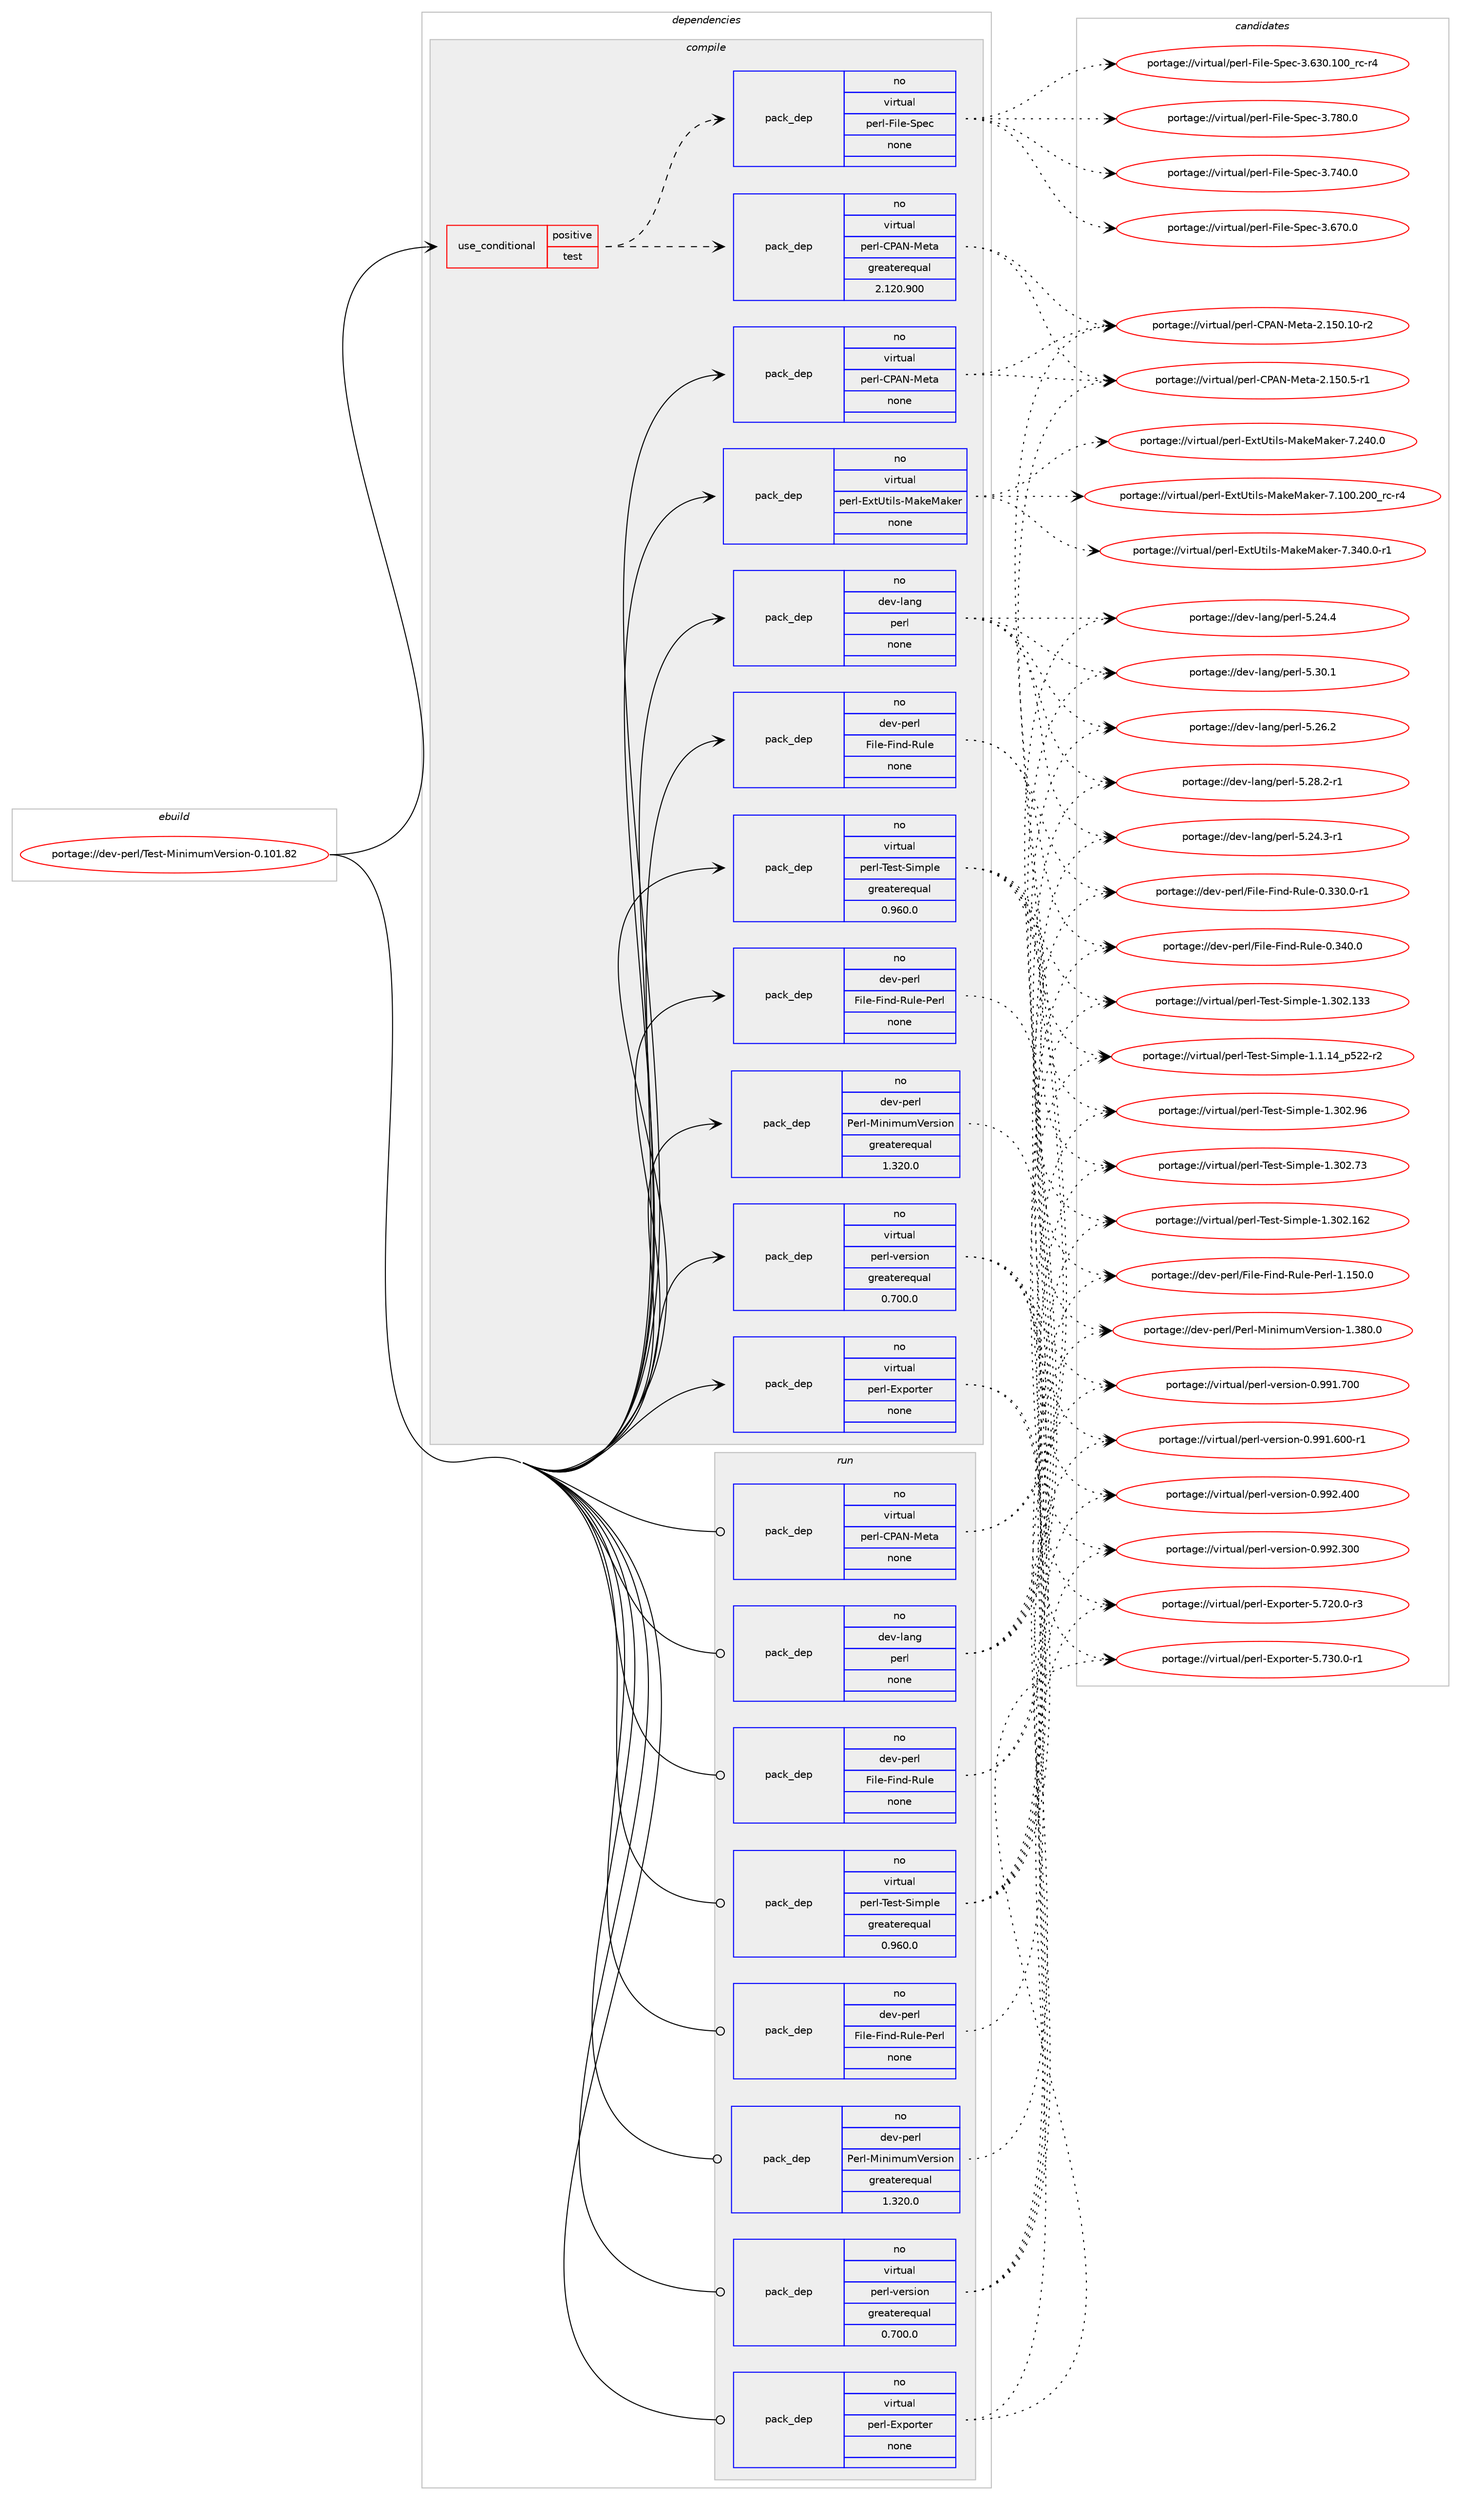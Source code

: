 digraph prolog {

# *************
# Graph options
# *************

newrank=true;
concentrate=true;
compound=true;
graph [rankdir=LR,fontname=Helvetica,fontsize=10,ranksep=1.5];#, ranksep=2.5, nodesep=0.2];
edge  [arrowhead=vee];
node  [fontname=Helvetica,fontsize=10];

# **********
# The ebuild
# **********

subgraph cluster_leftcol {
color=gray;
rank=same;
label=<<i>ebuild</i>>;
id [label="portage://dev-perl/Test-MinimumVersion-0.101.82", color=red, width=4, href="../dev-perl/Test-MinimumVersion-0.101.82.svg"];
}

# ****************
# The dependencies
# ****************

subgraph cluster_midcol {
color=gray;
label=<<i>dependencies</i>>;
subgraph cluster_compile {
fillcolor="#eeeeee";
style=filled;
label=<<i>compile</i>>;
subgraph cond121385 {
dependency481597 [label=<<TABLE BORDER="0" CELLBORDER="1" CELLSPACING="0" CELLPADDING="4"><TR><TD ROWSPAN="3" CELLPADDING="10">use_conditional</TD></TR><TR><TD>positive</TD></TR><TR><TD>test</TD></TR></TABLE>>, shape=none, color=red];
subgraph pack355152 {
dependency481598 [label=<<TABLE BORDER="0" CELLBORDER="1" CELLSPACING="0" CELLPADDING="4" WIDTH="220"><TR><TD ROWSPAN="6" CELLPADDING="30">pack_dep</TD></TR><TR><TD WIDTH="110">no</TD></TR><TR><TD>virtual</TD></TR><TR><TD>perl-CPAN-Meta</TD></TR><TR><TD>greaterequal</TD></TR><TR><TD>2.120.900</TD></TR></TABLE>>, shape=none, color=blue];
}
dependency481597:e -> dependency481598:w [weight=20,style="dashed",arrowhead="vee"];
subgraph pack355153 {
dependency481599 [label=<<TABLE BORDER="0" CELLBORDER="1" CELLSPACING="0" CELLPADDING="4" WIDTH="220"><TR><TD ROWSPAN="6" CELLPADDING="30">pack_dep</TD></TR><TR><TD WIDTH="110">no</TD></TR><TR><TD>virtual</TD></TR><TR><TD>perl-File-Spec</TD></TR><TR><TD>none</TD></TR><TR><TD></TD></TR></TABLE>>, shape=none, color=blue];
}
dependency481597:e -> dependency481599:w [weight=20,style="dashed",arrowhead="vee"];
}
id:e -> dependency481597:w [weight=20,style="solid",arrowhead="vee"];
subgraph pack355154 {
dependency481600 [label=<<TABLE BORDER="0" CELLBORDER="1" CELLSPACING="0" CELLPADDING="4" WIDTH="220"><TR><TD ROWSPAN="6" CELLPADDING="30">pack_dep</TD></TR><TR><TD WIDTH="110">no</TD></TR><TR><TD>dev-lang</TD></TR><TR><TD>perl</TD></TR><TR><TD>none</TD></TR><TR><TD></TD></TR></TABLE>>, shape=none, color=blue];
}
id:e -> dependency481600:w [weight=20,style="solid",arrowhead="vee"];
subgraph pack355155 {
dependency481601 [label=<<TABLE BORDER="0" CELLBORDER="1" CELLSPACING="0" CELLPADDING="4" WIDTH="220"><TR><TD ROWSPAN="6" CELLPADDING="30">pack_dep</TD></TR><TR><TD WIDTH="110">no</TD></TR><TR><TD>dev-perl</TD></TR><TR><TD>File-Find-Rule</TD></TR><TR><TD>none</TD></TR><TR><TD></TD></TR></TABLE>>, shape=none, color=blue];
}
id:e -> dependency481601:w [weight=20,style="solid",arrowhead="vee"];
subgraph pack355156 {
dependency481602 [label=<<TABLE BORDER="0" CELLBORDER="1" CELLSPACING="0" CELLPADDING="4" WIDTH="220"><TR><TD ROWSPAN="6" CELLPADDING="30">pack_dep</TD></TR><TR><TD WIDTH="110">no</TD></TR><TR><TD>dev-perl</TD></TR><TR><TD>File-Find-Rule-Perl</TD></TR><TR><TD>none</TD></TR><TR><TD></TD></TR></TABLE>>, shape=none, color=blue];
}
id:e -> dependency481602:w [weight=20,style="solid",arrowhead="vee"];
subgraph pack355157 {
dependency481603 [label=<<TABLE BORDER="0" CELLBORDER="1" CELLSPACING="0" CELLPADDING="4" WIDTH="220"><TR><TD ROWSPAN="6" CELLPADDING="30">pack_dep</TD></TR><TR><TD WIDTH="110">no</TD></TR><TR><TD>dev-perl</TD></TR><TR><TD>Perl-MinimumVersion</TD></TR><TR><TD>greaterequal</TD></TR><TR><TD>1.320.0</TD></TR></TABLE>>, shape=none, color=blue];
}
id:e -> dependency481603:w [weight=20,style="solid",arrowhead="vee"];
subgraph pack355158 {
dependency481604 [label=<<TABLE BORDER="0" CELLBORDER="1" CELLSPACING="0" CELLPADDING="4" WIDTH="220"><TR><TD ROWSPAN="6" CELLPADDING="30">pack_dep</TD></TR><TR><TD WIDTH="110">no</TD></TR><TR><TD>virtual</TD></TR><TR><TD>perl-CPAN-Meta</TD></TR><TR><TD>none</TD></TR><TR><TD></TD></TR></TABLE>>, shape=none, color=blue];
}
id:e -> dependency481604:w [weight=20,style="solid",arrowhead="vee"];
subgraph pack355159 {
dependency481605 [label=<<TABLE BORDER="0" CELLBORDER="1" CELLSPACING="0" CELLPADDING="4" WIDTH="220"><TR><TD ROWSPAN="6" CELLPADDING="30">pack_dep</TD></TR><TR><TD WIDTH="110">no</TD></TR><TR><TD>virtual</TD></TR><TR><TD>perl-Exporter</TD></TR><TR><TD>none</TD></TR><TR><TD></TD></TR></TABLE>>, shape=none, color=blue];
}
id:e -> dependency481605:w [weight=20,style="solid",arrowhead="vee"];
subgraph pack355160 {
dependency481606 [label=<<TABLE BORDER="0" CELLBORDER="1" CELLSPACING="0" CELLPADDING="4" WIDTH="220"><TR><TD ROWSPAN="6" CELLPADDING="30">pack_dep</TD></TR><TR><TD WIDTH="110">no</TD></TR><TR><TD>virtual</TD></TR><TR><TD>perl-ExtUtils-MakeMaker</TD></TR><TR><TD>none</TD></TR><TR><TD></TD></TR></TABLE>>, shape=none, color=blue];
}
id:e -> dependency481606:w [weight=20,style="solid",arrowhead="vee"];
subgraph pack355161 {
dependency481607 [label=<<TABLE BORDER="0" CELLBORDER="1" CELLSPACING="0" CELLPADDING="4" WIDTH="220"><TR><TD ROWSPAN="6" CELLPADDING="30">pack_dep</TD></TR><TR><TD WIDTH="110">no</TD></TR><TR><TD>virtual</TD></TR><TR><TD>perl-Test-Simple</TD></TR><TR><TD>greaterequal</TD></TR><TR><TD>0.960.0</TD></TR></TABLE>>, shape=none, color=blue];
}
id:e -> dependency481607:w [weight=20,style="solid",arrowhead="vee"];
subgraph pack355162 {
dependency481608 [label=<<TABLE BORDER="0" CELLBORDER="1" CELLSPACING="0" CELLPADDING="4" WIDTH="220"><TR><TD ROWSPAN="6" CELLPADDING="30">pack_dep</TD></TR><TR><TD WIDTH="110">no</TD></TR><TR><TD>virtual</TD></TR><TR><TD>perl-version</TD></TR><TR><TD>greaterequal</TD></TR><TR><TD>0.700.0</TD></TR></TABLE>>, shape=none, color=blue];
}
id:e -> dependency481608:w [weight=20,style="solid",arrowhead="vee"];
}
subgraph cluster_compileandrun {
fillcolor="#eeeeee";
style=filled;
label=<<i>compile and run</i>>;
}
subgraph cluster_run {
fillcolor="#eeeeee";
style=filled;
label=<<i>run</i>>;
subgraph pack355163 {
dependency481609 [label=<<TABLE BORDER="0" CELLBORDER="1" CELLSPACING="0" CELLPADDING="4" WIDTH="220"><TR><TD ROWSPAN="6" CELLPADDING="30">pack_dep</TD></TR><TR><TD WIDTH="110">no</TD></TR><TR><TD>dev-lang</TD></TR><TR><TD>perl</TD></TR><TR><TD>none</TD></TR><TR><TD></TD></TR></TABLE>>, shape=none, color=blue];
}
id:e -> dependency481609:w [weight=20,style="solid",arrowhead="odot"];
subgraph pack355164 {
dependency481610 [label=<<TABLE BORDER="0" CELLBORDER="1" CELLSPACING="0" CELLPADDING="4" WIDTH="220"><TR><TD ROWSPAN="6" CELLPADDING="30">pack_dep</TD></TR><TR><TD WIDTH="110">no</TD></TR><TR><TD>dev-perl</TD></TR><TR><TD>File-Find-Rule</TD></TR><TR><TD>none</TD></TR><TR><TD></TD></TR></TABLE>>, shape=none, color=blue];
}
id:e -> dependency481610:w [weight=20,style="solid",arrowhead="odot"];
subgraph pack355165 {
dependency481611 [label=<<TABLE BORDER="0" CELLBORDER="1" CELLSPACING="0" CELLPADDING="4" WIDTH="220"><TR><TD ROWSPAN="6" CELLPADDING="30">pack_dep</TD></TR><TR><TD WIDTH="110">no</TD></TR><TR><TD>dev-perl</TD></TR><TR><TD>File-Find-Rule-Perl</TD></TR><TR><TD>none</TD></TR><TR><TD></TD></TR></TABLE>>, shape=none, color=blue];
}
id:e -> dependency481611:w [weight=20,style="solid",arrowhead="odot"];
subgraph pack355166 {
dependency481612 [label=<<TABLE BORDER="0" CELLBORDER="1" CELLSPACING="0" CELLPADDING="4" WIDTH="220"><TR><TD ROWSPAN="6" CELLPADDING="30">pack_dep</TD></TR><TR><TD WIDTH="110">no</TD></TR><TR><TD>dev-perl</TD></TR><TR><TD>Perl-MinimumVersion</TD></TR><TR><TD>greaterequal</TD></TR><TR><TD>1.320.0</TD></TR></TABLE>>, shape=none, color=blue];
}
id:e -> dependency481612:w [weight=20,style="solid",arrowhead="odot"];
subgraph pack355167 {
dependency481613 [label=<<TABLE BORDER="0" CELLBORDER="1" CELLSPACING="0" CELLPADDING="4" WIDTH="220"><TR><TD ROWSPAN="6" CELLPADDING="30">pack_dep</TD></TR><TR><TD WIDTH="110">no</TD></TR><TR><TD>virtual</TD></TR><TR><TD>perl-CPAN-Meta</TD></TR><TR><TD>none</TD></TR><TR><TD></TD></TR></TABLE>>, shape=none, color=blue];
}
id:e -> dependency481613:w [weight=20,style="solid",arrowhead="odot"];
subgraph pack355168 {
dependency481614 [label=<<TABLE BORDER="0" CELLBORDER="1" CELLSPACING="0" CELLPADDING="4" WIDTH="220"><TR><TD ROWSPAN="6" CELLPADDING="30">pack_dep</TD></TR><TR><TD WIDTH="110">no</TD></TR><TR><TD>virtual</TD></TR><TR><TD>perl-Exporter</TD></TR><TR><TD>none</TD></TR><TR><TD></TD></TR></TABLE>>, shape=none, color=blue];
}
id:e -> dependency481614:w [weight=20,style="solid",arrowhead="odot"];
subgraph pack355169 {
dependency481615 [label=<<TABLE BORDER="0" CELLBORDER="1" CELLSPACING="0" CELLPADDING="4" WIDTH="220"><TR><TD ROWSPAN="6" CELLPADDING="30">pack_dep</TD></TR><TR><TD WIDTH="110">no</TD></TR><TR><TD>virtual</TD></TR><TR><TD>perl-Test-Simple</TD></TR><TR><TD>greaterequal</TD></TR><TR><TD>0.960.0</TD></TR></TABLE>>, shape=none, color=blue];
}
id:e -> dependency481615:w [weight=20,style="solid",arrowhead="odot"];
subgraph pack355170 {
dependency481616 [label=<<TABLE BORDER="0" CELLBORDER="1" CELLSPACING="0" CELLPADDING="4" WIDTH="220"><TR><TD ROWSPAN="6" CELLPADDING="30">pack_dep</TD></TR><TR><TD WIDTH="110">no</TD></TR><TR><TD>virtual</TD></TR><TR><TD>perl-version</TD></TR><TR><TD>greaterequal</TD></TR><TR><TD>0.700.0</TD></TR></TABLE>>, shape=none, color=blue];
}
id:e -> dependency481616:w [weight=20,style="solid",arrowhead="odot"];
}
}

# **************
# The candidates
# **************

subgraph cluster_choices {
rank=same;
color=gray;
label=<<i>candidates</i>>;

subgraph choice355152 {
color=black;
nodesep=1;
choice1181051141161179710847112101114108456780657845771011169745504649534846534511449 [label="portage://virtual/perl-CPAN-Meta-2.150.5-r1", color=red, width=4,href="../virtual/perl-CPAN-Meta-2.150.5-r1.svg"];
choice118105114116117971084711210111410845678065784577101116974550464953484649484511450 [label="portage://virtual/perl-CPAN-Meta-2.150.10-r2", color=red, width=4,href="../virtual/perl-CPAN-Meta-2.150.10-r2.svg"];
dependency481598:e -> choice1181051141161179710847112101114108456780657845771011169745504649534846534511449:w [style=dotted,weight="100"];
dependency481598:e -> choice118105114116117971084711210111410845678065784577101116974550464953484649484511450:w [style=dotted,weight="100"];
}
subgraph choice355153 {
color=black;
nodesep=1;
choice118105114116117971084711210111410845701051081014583112101994551465556484648 [label="portage://virtual/perl-File-Spec-3.780.0", color=red, width=4,href="../virtual/perl-File-Spec-3.780.0.svg"];
choice118105114116117971084711210111410845701051081014583112101994551465552484648 [label="portage://virtual/perl-File-Spec-3.740.0", color=red, width=4,href="../virtual/perl-File-Spec-3.740.0.svg"];
choice118105114116117971084711210111410845701051081014583112101994551465455484648 [label="portage://virtual/perl-File-Spec-3.670.0", color=red, width=4,href="../virtual/perl-File-Spec-3.670.0.svg"];
choice118105114116117971084711210111410845701051081014583112101994551465451484649484895114994511452 [label="portage://virtual/perl-File-Spec-3.630.100_rc-r4", color=red, width=4,href="../virtual/perl-File-Spec-3.630.100_rc-r4.svg"];
dependency481599:e -> choice118105114116117971084711210111410845701051081014583112101994551465556484648:w [style=dotted,weight="100"];
dependency481599:e -> choice118105114116117971084711210111410845701051081014583112101994551465552484648:w [style=dotted,weight="100"];
dependency481599:e -> choice118105114116117971084711210111410845701051081014583112101994551465455484648:w [style=dotted,weight="100"];
dependency481599:e -> choice118105114116117971084711210111410845701051081014583112101994551465451484649484895114994511452:w [style=dotted,weight="100"];
}
subgraph choice355154 {
color=black;
nodesep=1;
choice10010111845108971101034711210111410845534651484649 [label="portage://dev-lang/perl-5.30.1", color=red, width=4,href="../dev-lang/perl-5.30.1.svg"];
choice100101118451089711010347112101114108455346505646504511449 [label="portage://dev-lang/perl-5.28.2-r1", color=red, width=4,href="../dev-lang/perl-5.28.2-r1.svg"];
choice10010111845108971101034711210111410845534650544650 [label="portage://dev-lang/perl-5.26.2", color=red, width=4,href="../dev-lang/perl-5.26.2.svg"];
choice10010111845108971101034711210111410845534650524652 [label="portage://dev-lang/perl-5.24.4", color=red, width=4,href="../dev-lang/perl-5.24.4.svg"];
choice100101118451089711010347112101114108455346505246514511449 [label="portage://dev-lang/perl-5.24.3-r1", color=red, width=4,href="../dev-lang/perl-5.24.3-r1.svg"];
dependency481600:e -> choice10010111845108971101034711210111410845534651484649:w [style=dotted,weight="100"];
dependency481600:e -> choice100101118451089711010347112101114108455346505646504511449:w [style=dotted,weight="100"];
dependency481600:e -> choice10010111845108971101034711210111410845534650544650:w [style=dotted,weight="100"];
dependency481600:e -> choice10010111845108971101034711210111410845534650524652:w [style=dotted,weight="100"];
dependency481600:e -> choice100101118451089711010347112101114108455346505246514511449:w [style=dotted,weight="100"];
}
subgraph choice355155 {
color=black;
nodesep=1;
choice100101118451121011141084770105108101457010511010045821171081014548465152484648 [label="portage://dev-perl/File-Find-Rule-0.340.0", color=red, width=4,href="../dev-perl/File-Find-Rule-0.340.0.svg"];
choice1001011184511210111410847701051081014570105110100458211710810145484651514846484511449 [label="portage://dev-perl/File-Find-Rule-0.330.0-r1", color=red, width=4,href="../dev-perl/File-Find-Rule-0.330.0-r1.svg"];
dependency481601:e -> choice100101118451121011141084770105108101457010511010045821171081014548465152484648:w [style=dotted,weight="100"];
dependency481601:e -> choice1001011184511210111410847701051081014570105110100458211710810145484651514846484511449:w [style=dotted,weight="100"];
}
subgraph choice355156 {
color=black;
nodesep=1;
choice1001011184511210111410847701051081014570105110100458211710810145801011141084549464953484648 [label="portage://dev-perl/File-Find-Rule-Perl-1.150.0", color=red, width=4,href="../dev-perl/File-Find-Rule-Perl-1.150.0.svg"];
dependency481602:e -> choice1001011184511210111410847701051081014570105110100458211710810145801011141084549464953484648:w [style=dotted,weight="100"];
}
subgraph choice355157 {
color=black;
nodesep=1;
choice1001011184511210111410847801011141084577105110105109117109861011141151051111104549465156484648 [label="portage://dev-perl/Perl-MinimumVersion-1.380.0", color=red, width=4,href="../dev-perl/Perl-MinimumVersion-1.380.0.svg"];
dependency481603:e -> choice1001011184511210111410847801011141084577105110105109117109861011141151051111104549465156484648:w [style=dotted,weight="100"];
}
subgraph choice355158 {
color=black;
nodesep=1;
choice1181051141161179710847112101114108456780657845771011169745504649534846534511449 [label="portage://virtual/perl-CPAN-Meta-2.150.5-r1", color=red, width=4,href="../virtual/perl-CPAN-Meta-2.150.5-r1.svg"];
choice118105114116117971084711210111410845678065784577101116974550464953484649484511450 [label="portage://virtual/perl-CPAN-Meta-2.150.10-r2", color=red, width=4,href="../virtual/perl-CPAN-Meta-2.150.10-r2.svg"];
dependency481604:e -> choice1181051141161179710847112101114108456780657845771011169745504649534846534511449:w [style=dotted,weight="100"];
dependency481604:e -> choice118105114116117971084711210111410845678065784577101116974550464953484649484511450:w [style=dotted,weight="100"];
}
subgraph choice355159 {
color=black;
nodesep=1;
choice1181051141161179710847112101114108456912011211111411610111445534655514846484511449 [label="portage://virtual/perl-Exporter-5.730.0-r1", color=red, width=4,href="../virtual/perl-Exporter-5.730.0-r1.svg"];
choice1181051141161179710847112101114108456912011211111411610111445534655504846484511451 [label="portage://virtual/perl-Exporter-5.720.0-r3", color=red, width=4,href="../virtual/perl-Exporter-5.720.0-r3.svg"];
dependency481605:e -> choice1181051141161179710847112101114108456912011211111411610111445534655514846484511449:w [style=dotted,weight="100"];
dependency481605:e -> choice1181051141161179710847112101114108456912011211111411610111445534655504846484511451:w [style=dotted,weight="100"];
}
subgraph choice355160 {
color=black;
nodesep=1;
choice1181051141161179710847112101114108456912011685116105108115457797107101779710710111445554651524846484511449 [label="portage://virtual/perl-ExtUtils-MakeMaker-7.340.0-r1", color=red, width=4,href="../virtual/perl-ExtUtils-MakeMaker-7.340.0-r1.svg"];
choice118105114116117971084711210111410845691201168511610510811545779710710177971071011144555465052484648 [label="portage://virtual/perl-ExtUtils-MakeMaker-7.240.0", color=red, width=4,href="../virtual/perl-ExtUtils-MakeMaker-7.240.0.svg"];
choice118105114116117971084711210111410845691201168511610510811545779710710177971071011144555464948484650484895114994511452 [label="portage://virtual/perl-ExtUtils-MakeMaker-7.100.200_rc-r4", color=red, width=4,href="../virtual/perl-ExtUtils-MakeMaker-7.100.200_rc-r4.svg"];
dependency481606:e -> choice1181051141161179710847112101114108456912011685116105108115457797107101779710710111445554651524846484511449:w [style=dotted,weight="100"];
dependency481606:e -> choice118105114116117971084711210111410845691201168511610510811545779710710177971071011144555465052484648:w [style=dotted,weight="100"];
dependency481606:e -> choice118105114116117971084711210111410845691201168511610510811545779710710177971071011144555464948484650484895114994511452:w [style=dotted,weight="100"];
}
subgraph choice355161 {
color=black;
nodesep=1;
choice118105114116117971084711210111410845841011151164583105109112108101454946514850465754 [label="portage://virtual/perl-Test-Simple-1.302.96", color=red, width=4,href="../virtual/perl-Test-Simple-1.302.96.svg"];
choice118105114116117971084711210111410845841011151164583105109112108101454946514850465551 [label="portage://virtual/perl-Test-Simple-1.302.73", color=red, width=4,href="../virtual/perl-Test-Simple-1.302.73.svg"];
choice11810511411611797108471121011141084584101115116458310510911210810145494651485046495450 [label="portage://virtual/perl-Test-Simple-1.302.162", color=red, width=4,href="../virtual/perl-Test-Simple-1.302.162.svg"];
choice11810511411611797108471121011141084584101115116458310510911210810145494651485046495151 [label="portage://virtual/perl-Test-Simple-1.302.133", color=red, width=4,href="../virtual/perl-Test-Simple-1.302.133.svg"];
choice11810511411611797108471121011141084584101115116458310510911210810145494649464952951125350504511450 [label="portage://virtual/perl-Test-Simple-1.1.14_p522-r2", color=red, width=4,href="../virtual/perl-Test-Simple-1.1.14_p522-r2.svg"];
dependency481607:e -> choice118105114116117971084711210111410845841011151164583105109112108101454946514850465754:w [style=dotted,weight="100"];
dependency481607:e -> choice118105114116117971084711210111410845841011151164583105109112108101454946514850465551:w [style=dotted,weight="100"];
dependency481607:e -> choice11810511411611797108471121011141084584101115116458310510911210810145494651485046495450:w [style=dotted,weight="100"];
dependency481607:e -> choice11810511411611797108471121011141084584101115116458310510911210810145494651485046495151:w [style=dotted,weight="100"];
dependency481607:e -> choice11810511411611797108471121011141084584101115116458310510911210810145494649464952951125350504511450:w [style=dotted,weight="100"];
}
subgraph choice355162 {
color=black;
nodesep=1;
choice11810511411611797108471121011141084511810111411510511111045484657575046524848 [label="portage://virtual/perl-version-0.992.400", color=red, width=4,href="../virtual/perl-version-0.992.400.svg"];
choice11810511411611797108471121011141084511810111411510511111045484657575046514848 [label="portage://virtual/perl-version-0.992.300", color=red, width=4,href="../virtual/perl-version-0.992.300.svg"];
choice11810511411611797108471121011141084511810111411510511111045484657574946554848 [label="portage://virtual/perl-version-0.991.700", color=red, width=4,href="../virtual/perl-version-0.991.700.svg"];
choice118105114116117971084711210111410845118101114115105111110454846575749465448484511449 [label="portage://virtual/perl-version-0.991.600-r1", color=red, width=4,href="../virtual/perl-version-0.991.600-r1.svg"];
dependency481608:e -> choice11810511411611797108471121011141084511810111411510511111045484657575046524848:w [style=dotted,weight="100"];
dependency481608:e -> choice11810511411611797108471121011141084511810111411510511111045484657575046514848:w [style=dotted,weight="100"];
dependency481608:e -> choice11810511411611797108471121011141084511810111411510511111045484657574946554848:w [style=dotted,weight="100"];
dependency481608:e -> choice118105114116117971084711210111410845118101114115105111110454846575749465448484511449:w [style=dotted,weight="100"];
}
subgraph choice355163 {
color=black;
nodesep=1;
choice10010111845108971101034711210111410845534651484649 [label="portage://dev-lang/perl-5.30.1", color=red, width=4,href="../dev-lang/perl-5.30.1.svg"];
choice100101118451089711010347112101114108455346505646504511449 [label="portage://dev-lang/perl-5.28.2-r1", color=red, width=4,href="../dev-lang/perl-5.28.2-r1.svg"];
choice10010111845108971101034711210111410845534650544650 [label="portage://dev-lang/perl-5.26.2", color=red, width=4,href="../dev-lang/perl-5.26.2.svg"];
choice10010111845108971101034711210111410845534650524652 [label="portage://dev-lang/perl-5.24.4", color=red, width=4,href="../dev-lang/perl-5.24.4.svg"];
choice100101118451089711010347112101114108455346505246514511449 [label="portage://dev-lang/perl-5.24.3-r1", color=red, width=4,href="../dev-lang/perl-5.24.3-r1.svg"];
dependency481609:e -> choice10010111845108971101034711210111410845534651484649:w [style=dotted,weight="100"];
dependency481609:e -> choice100101118451089711010347112101114108455346505646504511449:w [style=dotted,weight="100"];
dependency481609:e -> choice10010111845108971101034711210111410845534650544650:w [style=dotted,weight="100"];
dependency481609:e -> choice10010111845108971101034711210111410845534650524652:w [style=dotted,weight="100"];
dependency481609:e -> choice100101118451089711010347112101114108455346505246514511449:w [style=dotted,weight="100"];
}
subgraph choice355164 {
color=black;
nodesep=1;
choice100101118451121011141084770105108101457010511010045821171081014548465152484648 [label="portage://dev-perl/File-Find-Rule-0.340.0", color=red, width=4,href="../dev-perl/File-Find-Rule-0.340.0.svg"];
choice1001011184511210111410847701051081014570105110100458211710810145484651514846484511449 [label="portage://dev-perl/File-Find-Rule-0.330.0-r1", color=red, width=4,href="../dev-perl/File-Find-Rule-0.330.0-r1.svg"];
dependency481610:e -> choice100101118451121011141084770105108101457010511010045821171081014548465152484648:w [style=dotted,weight="100"];
dependency481610:e -> choice1001011184511210111410847701051081014570105110100458211710810145484651514846484511449:w [style=dotted,weight="100"];
}
subgraph choice355165 {
color=black;
nodesep=1;
choice1001011184511210111410847701051081014570105110100458211710810145801011141084549464953484648 [label="portage://dev-perl/File-Find-Rule-Perl-1.150.0", color=red, width=4,href="../dev-perl/File-Find-Rule-Perl-1.150.0.svg"];
dependency481611:e -> choice1001011184511210111410847701051081014570105110100458211710810145801011141084549464953484648:w [style=dotted,weight="100"];
}
subgraph choice355166 {
color=black;
nodesep=1;
choice1001011184511210111410847801011141084577105110105109117109861011141151051111104549465156484648 [label="portage://dev-perl/Perl-MinimumVersion-1.380.0", color=red, width=4,href="../dev-perl/Perl-MinimumVersion-1.380.0.svg"];
dependency481612:e -> choice1001011184511210111410847801011141084577105110105109117109861011141151051111104549465156484648:w [style=dotted,weight="100"];
}
subgraph choice355167 {
color=black;
nodesep=1;
choice1181051141161179710847112101114108456780657845771011169745504649534846534511449 [label="portage://virtual/perl-CPAN-Meta-2.150.5-r1", color=red, width=4,href="../virtual/perl-CPAN-Meta-2.150.5-r1.svg"];
choice118105114116117971084711210111410845678065784577101116974550464953484649484511450 [label="portage://virtual/perl-CPAN-Meta-2.150.10-r2", color=red, width=4,href="../virtual/perl-CPAN-Meta-2.150.10-r2.svg"];
dependency481613:e -> choice1181051141161179710847112101114108456780657845771011169745504649534846534511449:w [style=dotted,weight="100"];
dependency481613:e -> choice118105114116117971084711210111410845678065784577101116974550464953484649484511450:w [style=dotted,weight="100"];
}
subgraph choice355168 {
color=black;
nodesep=1;
choice1181051141161179710847112101114108456912011211111411610111445534655514846484511449 [label="portage://virtual/perl-Exporter-5.730.0-r1", color=red, width=4,href="../virtual/perl-Exporter-5.730.0-r1.svg"];
choice1181051141161179710847112101114108456912011211111411610111445534655504846484511451 [label="portage://virtual/perl-Exporter-5.720.0-r3", color=red, width=4,href="../virtual/perl-Exporter-5.720.0-r3.svg"];
dependency481614:e -> choice1181051141161179710847112101114108456912011211111411610111445534655514846484511449:w [style=dotted,weight="100"];
dependency481614:e -> choice1181051141161179710847112101114108456912011211111411610111445534655504846484511451:w [style=dotted,weight="100"];
}
subgraph choice355169 {
color=black;
nodesep=1;
choice118105114116117971084711210111410845841011151164583105109112108101454946514850465754 [label="portage://virtual/perl-Test-Simple-1.302.96", color=red, width=4,href="../virtual/perl-Test-Simple-1.302.96.svg"];
choice118105114116117971084711210111410845841011151164583105109112108101454946514850465551 [label="portage://virtual/perl-Test-Simple-1.302.73", color=red, width=4,href="../virtual/perl-Test-Simple-1.302.73.svg"];
choice11810511411611797108471121011141084584101115116458310510911210810145494651485046495450 [label="portage://virtual/perl-Test-Simple-1.302.162", color=red, width=4,href="../virtual/perl-Test-Simple-1.302.162.svg"];
choice11810511411611797108471121011141084584101115116458310510911210810145494651485046495151 [label="portage://virtual/perl-Test-Simple-1.302.133", color=red, width=4,href="../virtual/perl-Test-Simple-1.302.133.svg"];
choice11810511411611797108471121011141084584101115116458310510911210810145494649464952951125350504511450 [label="portage://virtual/perl-Test-Simple-1.1.14_p522-r2", color=red, width=4,href="../virtual/perl-Test-Simple-1.1.14_p522-r2.svg"];
dependency481615:e -> choice118105114116117971084711210111410845841011151164583105109112108101454946514850465754:w [style=dotted,weight="100"];
dependency481615:e -> choice118105114116117971084711210111410845841011151164583105109112108101454946514850465551:w [style=dotted,weight="100"];
dependency481615:e -> choice11810511411611797108471121011141084584101115116458310510911210810145494651485046495450:w [style=dotted,weight="100"];
dependency481615:e -> choice11810511411611797108471121011141084584101115116458310510911210810145494651485046495151:w [style=dotted,weight="100"];
dependency481615:e -> choice11810511411611797108471121011141084584101115116458310510911210810145494649464952951125350504511450:w [style=dotted,weight="100"];
}
subgraph choice355170 {
color=black;
nodesep=1;
choice11810511411611797108471121011141084511810111411510511111045484657575046524848 [label="portage://virtual/perl-version-0.992.400", color=red, width=4,href="../virtual/perl-version-0.992.400.svg"];
choice11810511411611797108471121011141084511810111411510511111045484657575046514848 [label="portage://virtual/perl-version-0.992.300", color=red, width=4,href="../virtual/perl-version-0.992.300.svg"];
choice11810511411611797108471121011141084511810111411510511111045484657574946554848 [label="portage://virtual/perl-version-0.991.700", color=red, width=4,href="../virtual/perl-version-0.991.700.svg"];
choice118105114116117971084711210111410845118101114115105111110454846575749465448484511449 [label="portage://virtual/perl-version-0.991.600-r1", color=red, width=4,href="../virtual/perl-version-0.991.600-r1.svg"];
dependency481616:e -> choice11810511411611797108471121011141084511810111411510511111045484657575046524848:w [style=dotted,weight="100"];
dependency481616:e -> choice11810511411611797108471121011141084511810111411510511111045484657575046514848:w [style=dotted,weight="100"];
dependency481616:e -> choice11810511411611797108471121011141084511810111411510511111045484657574946554848:w [style=dotted,weight="100"];
dependency481616:e -> choice118105114116117971084711210111410845118101114115105111110454846575749465448484511449:w [style=dotted,weight="100"];
}
}

}
